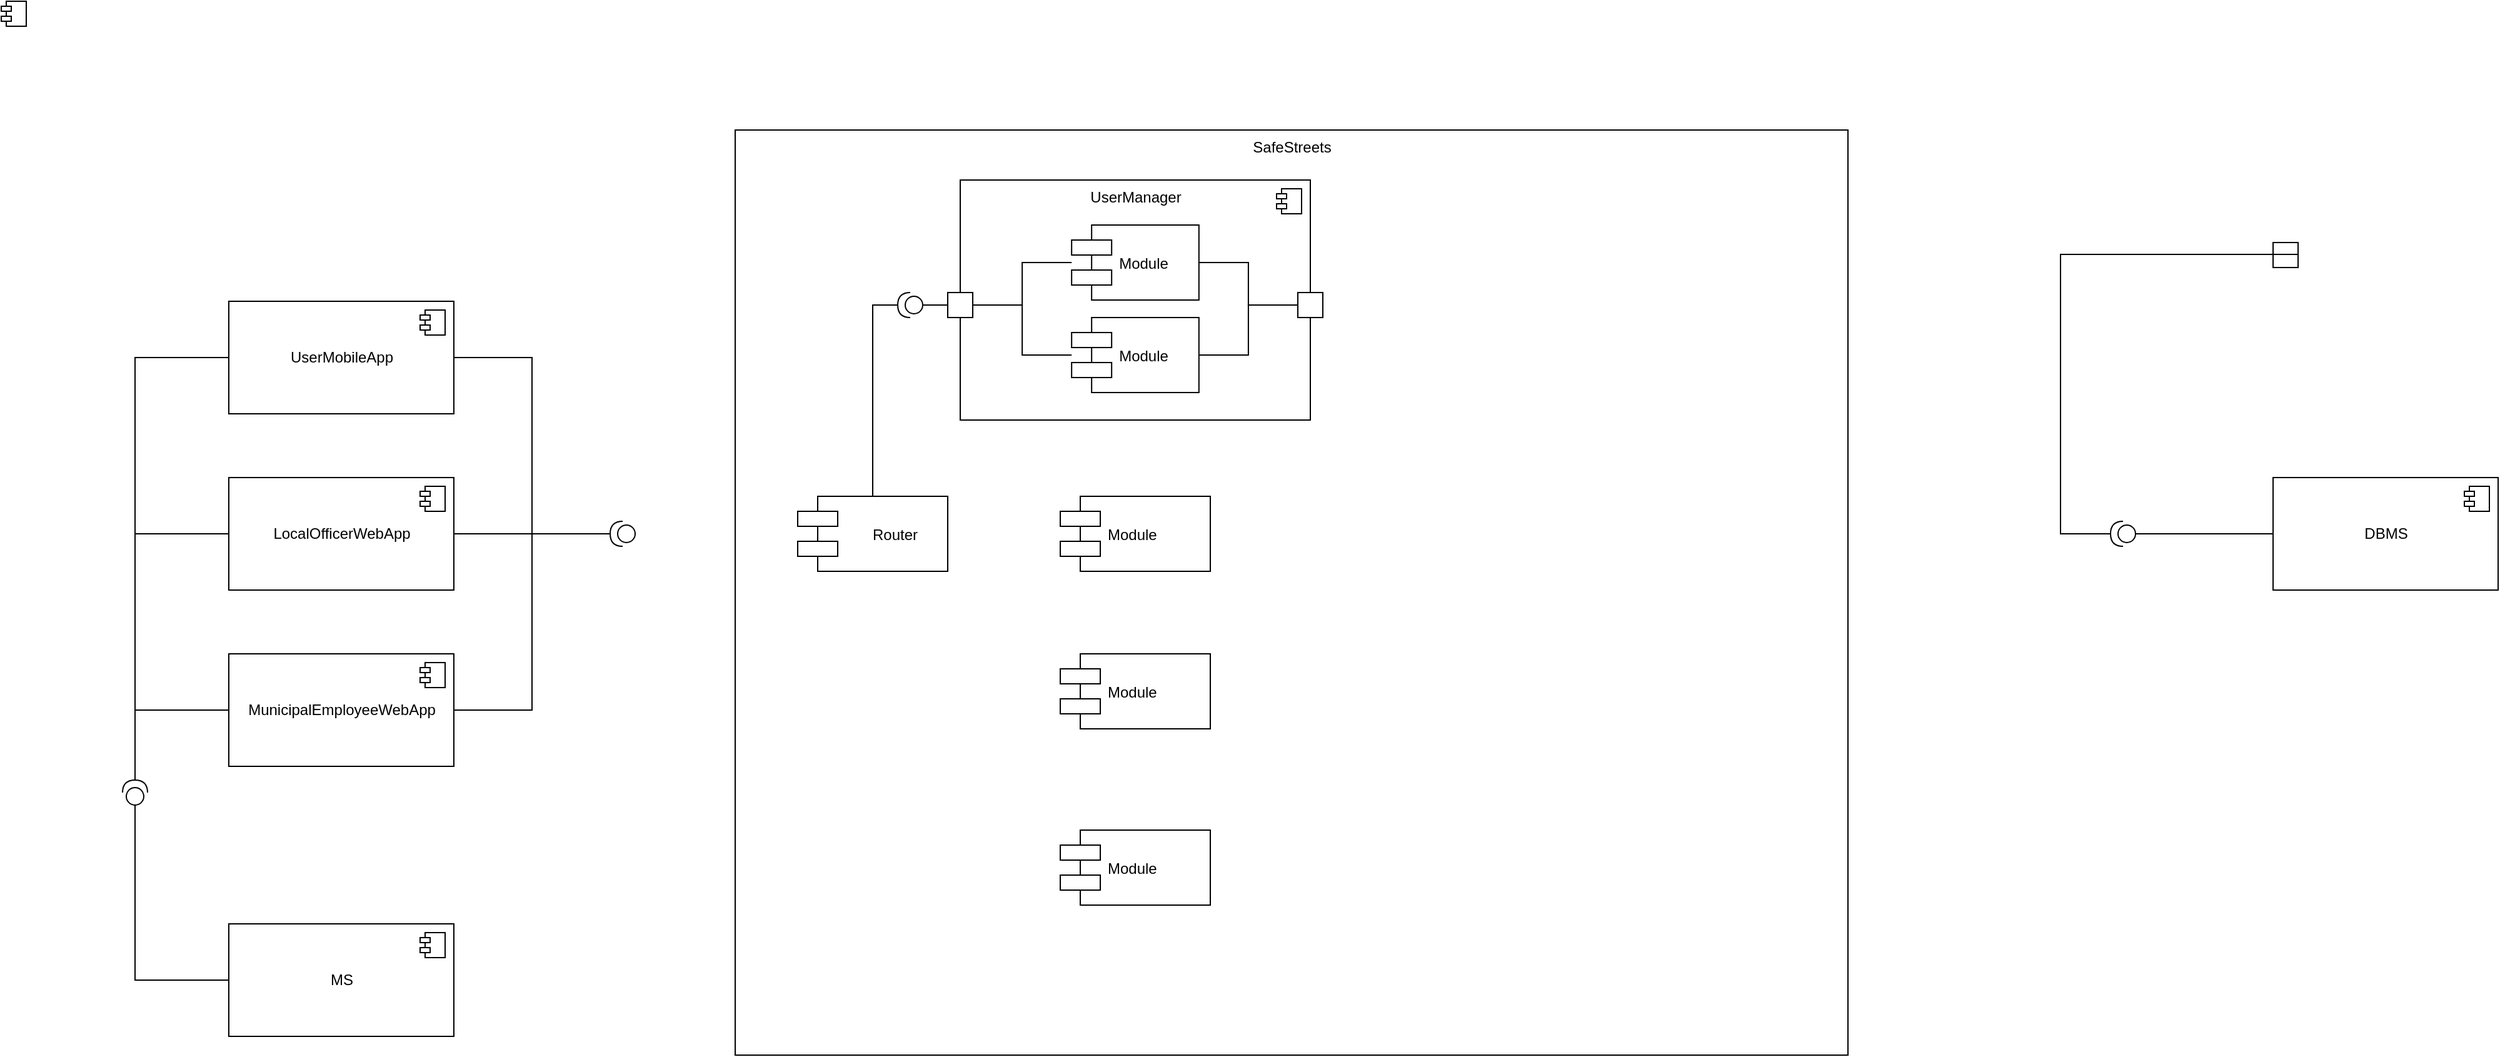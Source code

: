 <mxfile version="12.2.9" type="github" pages="1">
  <diagram id="ICdfpJFsuThwmuI50rdp" name="Page-1">
    <mxGraphModel dx="1683" dy="453" grid="1" gridSize="10" guides="1" tooltips="1" connect="1" arrows="1" fold="1" page="1" pageScale="1" pageWidth="850" pageHeight="1100" math="0" shadow="0">
      <root>
        <mxCell id="0"/>
        <mxCell id="1" parent="0"/>
        <mxCell id="Rg6xezFzuOhrAB8FiAtQ-181" style="edgeStyle=orthogonalEdgeStyle;rounded=0;orthogonalLoop=1;jettySize=auto;html=1;entryX=1;entryY=0.5;entryDx=0;entryDy=0;entryPerimeter=0;endArrow=none;endFill=0;startArrow=none;startFill=0;exitX=1;exitY=0.5;exitDx=0;exitDy=0;" parent="1" source="f9F8cFvLClXmry9gnk70-10" target="Rg6xezFzuOhrAB8FiAtQ-190" edge="1">
          <mxGeometry relative="1" as="geometry">
            <mxPoint x="320" y="318" as="sourcePoint"/>
            <mxPoint x="460" y="433" as="targetPoint"/>
          </mxGeometry>
        </mxCell>
        <mxCell id="Rg6xezFzuOhrAB8FiAtQ-186" style="edgeStyle=orthogonalEdgeStyle;rounded=0;orthogonalLoop=1;jettySize=auto;html=1;entryX=1;entryY=0.5;entryDx=0;entryDy=0;entryPerimeter=0;startArrow=none;startFill=0;endArrow=none;endFill=0;exitX=1;exitY=0.5;exitDx=0;exitDy=0;" parent="1" source="f9F8cFvLClXmry9gnk70-13" target="Rg6xezFzuOhrAB8FiAtQ-190" edge="1">
          <mxGeometry relative="1" as="geometry">
            <mxPoint x="320" y="433" as="sourcePoint"/>
            <mxPoint x="460" y="433" as="targetPoint"/>
          </mxGeometry>
        </mxCell>
        <mxCell id="Rg6xezFzuOhrAB8FiAtQ-187" style="edgeStyle=orthogonalEdgeStyle;rounded=0;orthogonalLoop=1;jettySize=auto;html=1;entryX=1;entryY=0.5;entryDx=0;entryDy=0;entryPerimeter=0;startArrow=none;startFill=0;endArrow=none;endFill=0;exitX=1;exitY=0.5;exitDx=0;exitDy=0;" parent="1" source="f9F8cFvLClXmry9gnk70-15" target="Rg6xezFzuOhrAB8FiAtQ-190" edge="1">
          <mxGeometry relative="1" as="geometry">
            <mxPoint x="320" y="549" as="sourcePoint"/>
            <mxPoint x="460" y="433" as="targetPoint"/>
          </mxGeometry>
        </mxCell>
        <mxCell id="Rg6xezFzuOhrAB8FiAtQ-190" value="" style="shape=providedRequiredInterface;html=1;verticalLabelPosition=bottom;rotation=-180;" parent="1" vertex="1">
          <mxGeometry x="460" y="423" width="20" height="20" as="geometry"/>
        </mxCell>
        <mxCell id="Rg6xezFzuOhrAB8FiAtQ-207" style="edgeStyle=orthogonalEdgeStyle;rounded=0;orthogonalLoop=1;jettySize=auto;html=1;entryX=1;entryY=0.5;entryDx=0;entryDy=0;entryPerimeter=0;startArrow=none;startFill=0;endArrow=none;endFill=0;fontSize=8;exitX=0;exitY=0.5;exitDx=0;exitDy=0;" parent="1" source="f9F8cFvLClXmry9gnk70-10" target="Rg6xezFzuOhrAB8FiAtQ-204" edge="1">
          <mxGeometry relative="1" as="geometry">
            <mxPoint x="170" y="318" as="sourcePoint"/>
          </mxGeometry>
        </mxCell>
        <mxCell id="Rg6xezFzuOhrAB8FiAtQ-208" style="edgeStyle=orthogonalEdgeStyle;rounded=0;orthogonalLoop=1;jettySize=auto;html=1;entryX=1;entryY=0.5;entryDx=0;entryDy=0;entryPerimeter=0;startArrow=none;startFill=0;endArrow=none;endFill=0;fontSize=8;exitX=0;exitY=0.5;exitDx=0;exitDy=0;" parent="1" source="f9F8cFvLClXmry9gnk70-13" target="Rg6xezFzuOhrAB8FiAtQ-204" edge="1">
          <mxGeometry relative="1" as="geometry">
            <mxPoint x="170" y="433" as="sourcePoint"/>
          </mxGeometry>
        </mxCell>
        <mxCell id="Rg6xezFzuOhrAB8FiAtQ-209" style="edgeStyle=orthogonalEdgeStyle;rounded=0;orthogonalLoop=1;jettySize=auto;html=1;entryX=1;entryY=0.5;entryDx=0;entryDy=0;entryPerimeter=0;startArrow=none;startFill=0;endArrow=none;endFill=0;fontSize=8;exitX=0;exitY=0.5;exitDx=0;exitDy=0;" parent="1" source="f9F8cFvLClXmry9gnk70-15" target="Rg6xezFzuOhrAB8FiAtQ-204" edge="1">
          <mxGeometry relative="1" as="geometry">
            <mxPoint x="170" y="549" as="sourcePoint"/>
          </mxGeometry>
        </mxCell>
        <mxCell id="Rg6xezFzuOhrAB8FiAtQ-206" style="edgeStyle=orthogonalEdgeStyle;rounded=0;orthogonalLoop=1;jettySize=auto;html=1;entryX=0;entryY=0.5;entryDx=0;entryDy=0;entryPerimeter=0;startArrow=none;startFill=0;endArrow=none;endFill=0;fontSize=8;exitX=0;exitY=0.5;exitDx=0;exitDy=0;" parent="1" source="f9F8cFvLClXmry9gnk70-25" target="Rg6xezFzuOhrAB8FiAtQ-204" edge="1">
          <mxGeometry relative="1" as="geometry">
            <mxPoint x="185" y="780" as="sourcePoint"/>
          </mxGeometry>
        </mxCell>
        <mxCell id="Rg6xezFzuOhrAB8FiAtQ-204" value="" style="shape=providedRequiredInterface;html=1;verticalLabelPosition=bottom;fontSize=8;align=center;rotation=-90;" parent="1" vertex="1">
          <mxGeometry x="70" y="630" width="20" height="20" as="geometry"/>
        </mxCell>
        <mxCell id="Rg6xezFzuOhrAB8FiAtQ-210" style="edgeStyle=orthogonalEdgeStyle;rounded=0;orthogonalLoop=1;jettySize=auto;html=1;entryX=0;entryY=0.5;entryDx=0;entryDy=0;entryPerimeter=0;startArrow=none;startFill=0;endArrow=none;endFill=0;fontSize=8;exitX=0;exitY=0.5;exitDx=0;exitDy=0;" parent="1" source="f9F8cFvLClXmry9gnk70-32" target="Rg6xezFzuOhrAB8FiAtQ-212" edge="1">
          <mxGeometry relative="1" as="geometry">
            <mxPoint x="1835" y="433.667" as="sourcePoint"/>
          </mxGeometry>
        </mxCell>
        <mxCell id="f9F8cFvLClXmry9gnk70-10" value="UserMobileApp" style="html=1;align=center;" parent="1" vertex="1">
          <mxGeometry x="155" y="247" width="180" height="90" as="geometry"/>
        </mxCell>
        <mxCell id="f9F8cFvLClXmry9gnk70-11" value="" style="shape=component;jettyWidth=8;jettyHeight=4;align=center;" parent="f9F8cFvLClXmry9gnk70-10" vertex="1">
          <mxGeometry x="1" width="20" height="20" relative="1" as="geometry">
            <mxPoint x="-27" y="7" as="offset"/>
          </mxGeometry>
        </mxCell>
        <mxCell id="f9F8cFvLClXmry9gnk70-12" value="&lt;span style=&quot;color: rgba(0 , 0 , 0 , 0) ; font-family: monospace ; font-size: 0px&quot;&gt;%3CmxGraphModel%3E%3Croot%3E%3CmxCell%20id%3D%220%22%2F%3E%3CmxCell%20id%3D%221%22%20parent%3D%220%22%2F%3E%3CmxCell%20id%3D%222%22%20value%3D%22%26amp%3Blaquo%3BAnnotation%26amp%3Braquo%3B%26lt%3Bbr%2F%26gt%3B%26lt%3Bb%26gt%3BComponent%26lt%3B%2Fb%26gt%3B%22%20style%3D%22html%3D1%3B%22%20vertex%3D%221%22%20parent%3D%221%22%3E%3CmxGeometry%20x%3D%22155%22%20y%3D%22270%22%20width%3D%22180%22%20height%3D%2290%22%20as%3D%22geometry%22%2F%3E%3C%2FmxCell%3E%3CmxCell%20id%3D%223%22%20value%3D%22%22%20style%3D%22shape%3Dcomponent%3BjettyWidth%3D8%3BjettyHeight%3D4%3B%22%20vertex%3D%221%22%20parent%3D%222%22%3E%3CmxGeometry%20x%3D%221%22%20width%3D%2220%22%20height%3D%2220%22%20relative%3D%221%22%20as%3D%22geometry%22%3E%3CmxPoint%20x%3D%22-27%22%20y%3D%227%22%20as%3D%22offset%22%2F%3E%3C%2FmxGeometry%3E%3C%2FmxCell%3E%3C%2Froot%3E%3C%2FmxGraphModel%3E&lt;/span&gt;" style="text;html=1;resizable=0;points=[];autosize=1;align=center;verticalAlign=top;spacingTop=-4;" parent="1" vertex="1">
          <mxGeometry x="169" y="543" width="20" height="20" as="geometry"/>
        </mxCell>
        <mxCell id="f9F8cFvLClXmry9gnk70-13" value="LocalOfficerWebApp" style="html=1;align=center;" parent="1" vertex="1">
          <mxGeometry x="155" y="388" width="180" height="90" as="geometry"/>
        </mxCell>
        <mxCell id="f9F8cFvLClXmry9gnk70-14" value="" style="shape=component;jettyWidth=8;jettyHeight=4;align=center;" parent="f9F8cFvLClXmry9gnk70-13" vertex="1">
          <mxGeometry x="1" width="20" height="20" relative="1" as="geometry">
            <mxPoint x="-27" y="7" as="offset"/>
          </mxGeometry>
        </mxCell>
        <mxCell id="f9F8cFvLClXmry9gnk70-15" value="MunicipalEmployeeWebApp" style="html=1;align=center;" parent="1" vertex="1">
          <mxGeometry x="155" y="529" width="180" height="90" as="geometry"/>
        </mxCell>
        <mxCell id="f9F8cFvLClXmry9gnk70-16" value="" style="shape=component;jettyWidth=8;jettyHeight=4;align=center;" parent="f9F8cFvLClXmry9gnk70-15" vertex="1">
          <mxGeometry x="1" width="20" height="20" relative="1" as="geometry">
            <mxPoint x="-27" y="7" as="offset"/>
          </mxGeometry>
        </mxCell>
        <mxCell id="f9F8cFvLClXmry9gnk70-25" value="MS" style="html=1;" parent="1" vertex="1">
          <mxGeometry x="155" y="745" width="180" height="90" as="geometry"/>
        </mxCell>
        <mxCell id="f9F8cFvLClXmry9gnk70-26" value="" style="shape=component;jettyWidth=8;jettyHeight=4;" parent="f9F8cFvLClXmry9gnk70-25" vertex="1">
          <mxGeometry x="1" width="20" height="20" relative="1" as="geometry">
            <mxPoint x="-27" y="7" as="offset"/>
          </mxGeometry>
        </mxCell>
        <mxCell id="f9F8cFvLClXmry9gnk70-32" value="DBMS" style="html=1;align=center;" parent="1" vertex="1">
          <mxGeometry x="1790" y="388" width="180" height="90" as="geometry"/>
        </mxCell>
        <mxCell id="f9F8cFvLClXmry9gnk70-33" value="" style="shape=component;jettyWidth=8;jettyHeight=4;" parent="f9F8cFvLClXmry9gnk70-32" vertex="1">
          <mxGeometry x="1" width="20" height="20" relative="1" as="geometry">
            <mxPoint x="-27" y="7" as="offset"/>
          </mxGeometry>
        </mxCell>
        <mxCell id="f9F8cFvLClXmry9gnk70-35" value="" style="whiteSpace=wrap;html=1;aspect=fixed;" parent="1" vertex="1">
          <mxGeometry x="1790" y="200" width="20" height="20" as="geometry"/>
        </mxCell>
        <mxCell id="f9F8cFvLClXmry9gnk70-36" style="edgeStyle=orthogonalEdgeStyle;rounded=0;orthogonalLoop=1;jettySize=auto;html=1;entryX=1;entryY=0.475;entryDx=0;entryDy=0;entryPerimeter=0;endArrow=none;endFill=0;" parent="1" source="Rg6xezFzuOhrAB8FiAtQ-212" target="f9F8cFvLClXmry9gnk70-35" edge="1">
          <mxGeometry relative="1" as="geometry">
            <mxPoint x="1660" y="433" as="sourcePoint"/>
            <mxPoint x="1560" y="433" as="targetPoint"/>
            <Array as="points">
              <mxPoint x="1620" y="433"/>
            </Array>
          </mxGeometry>
        </mxCell>
        <mxCell id="t4dxVVUfDJno4B-P36dR-10" style="edgeStyle=orthogonalEdgeStyle;rounded=0;orthogonalLoop=1;jettySize=auto;html=1;exitX=0;exitY=0.5;exitDx=0;exitDy=0;entryX=0;entryY=0.25;entryDx=0;entryDy=0;endArrow=none;endFill=0;" edge="1" parent="1" source="f9F8cFvLClXmry9gnk70-35" target="f9F8cFvLClXmry9gnk70-35">
          <mxGeometry relative="1" as="geometry"/>
        </mxCell>
        <mxCell id="f9F8cFvLClXmry9gnk70-8" value="SafeStreets" style="html=1;verticalAlign=top;" parent="1" vertex="1">
          <mxGeometry x="560" y="110" width="890" height="740" as="geometry"/>
        </mxCell>
        <mxCell id="Rg6xezFzuOhrAB8FiAtQ-212" value="" style="shape=providedRequiredInterface;html=1;verticalLabelPosition=bottom;fontSize=8;align=center;rotation=180;" parent="1" vertex="1">
          <mxGeometry x="1660" y="423" width="20" height="20" as="geometry"/>
        </mxCell>
        <mxCell id="f9F8cFvLClXmry9gnk70-9" value="" style="shape=component;jettyWidth=8;jettyHeight=4;" parent="1" vertex="1">
          <mxGeometry x="1" width="20" height="20" relative="1" as="geometry">
            <mxPoint x="-27" y="7" as="offset"/>
          </mxGeometry>
        </mxCell>
        <mxCell id="f9F8cFvLClXmry9gnk70-29" value="Module" style="shape=component;align=left;spacingLeft=36;" parent="1" vertex="1">
          <mxGeometry x="820" y="403" width="120" height="60" as="geometry"/>
        </mxCell>
        <mxCell id="f9F8cFvLClXmry9gnk70-30" value="Module" style="shape=component;align=left;spacingLeft=36;" parent="1" vertex="1">
          <mxGeometry x="820" y="529" width="120" height="60" as="geometry"/>
        </mxCell>
        <mxCell id="f9F8cFvLClXmry9gnk70-31" value="Module" style="shape=component;align=left;spacingLeft=36;" parent="1" vertex="1">
          <mxGeometry x="820" y="670" width="120" height="60" as="geometry"/>
        </mxCell>
        <mxCell id="t4dxVVUfDJno4B-P36dR-6" value="" style="shape=providedRequiredInterface;html=1;verticalLabelPosition=bottom;rotation=180;" vertex="1" parent="1">
          <mxGeometry x="690" y="240" width="20" height="20" as="geometry"/>
        </mxCell>
        <mxCell id="Rg6xezFzuOhrAB8FiAtQ-197" value="Router" style="shape=component;align=center;spacingLeft=36;" parent="1" vertex="1">
          <mxGeometry x="610" y="403" width="120" height="60" as="geometry"/>
        </mxCell>
        <mxCell id="t4dxVVUfDJno4B-P36dR-8" style="edgeStyle=orthogonalEdgeStyle;rounded=0;orthogonalLoop=1;jettySize=auto;html=1;entryX=1;entryY=0.5;entryDx=0;entryDy=0;entryPerimeter=0;endArrow=none;endFill=0;" edge="1" parent="1" source="Rg6xezFzuOhrAB8FiAtQ-197" target="t4dxVVUfDJno4B-P36dR-6">
          <mxGeometry relative="1" as="geometry"/>
        </mxCell>
        <mxCell id="t4dxVVUfDJno4B-P36dR-23" value="" style="group" vertex="1" connectable="0" parent="1">
          <mxGeometry x="740" y="150" width="290" height="192" as="geometry"/>
        </mxCell>
        <mxCell id="t4dxVVUfDJno4B-P36dR-1" value="UserManager" style="html=1;verticalAlign=top;" vertex="1" parent="t4dxVVUfDJno4B-P36dR-23">
          <mxGeometry width="280" height="192" as="geometry"/>
        </mxCell>
        <mxCell id="t4dxVVUfDJno4B-P36dR-2" value="" style="shape=component;jettyWidth=8;jettyHeight=4;" vertex="1" parent="t4dxVVUfDJno4B-P36dR-1">
          <mxGeometry x="1" width="20" height="20" relative="1" as="geometry">
            <mxPoint x="-27" y="7" as="offset"/>
          </mxGeometry>
        </mxCell>
        <mxCell id="t4dxVVUfDJno4B-P36dR-4" style="edgeStyle=orthogonalEdgeStyle;rounded=0;orthogonalLoop=1;jettySize=auto;html=1;entryX=1;entryY=0.5;entryDx=0;entryDy=0;endArrow=none;endFill=0;" edge="1" parent="t4dxVVUfDJno4B-P36dR-1" source="f9F8cFvLClXmry9gnk70-27" target="t4dxVVUfDJno4B-P36dR-3">
          <mxGeometry relative="1" as="geometry"/>
        </mxCell>
        <mxCell id="f9F8cFvLClXmry9gnk70-27" value="Module" style="shape=component;align=left;spacingLeft=36;" parent="t4dxVVUfDJno4B-P36dR-1" vertex="1">
          <mxGeometry x="89.091" y="36" width="101.818" height="60" as="geometry"/>
        </mxCell>
        <mxCell id="t4dxVVUfDJno4B-P36dR-5" style="edgeStyle=orthogonalEdgeStyle;rounded=0;orthogonalLoop=1;jettySize=auto;html=1;entryX=1;entryY=0.5;entryDx=0;entryDy=0;endArrow=none;endFill=0;" edge="1" parent="t4dxVVUfDJno4B-P36dR-1" source="f9F8cFvLClXmry9gnk70-28" target="t4dxVVUfDJno4B-P36dR-3">
          <mxGeometry relative="1" as="geometry"/>
        </mxCell>
        <mxCell id="f9F8cFvLClXmry9gnk70-28" value="Module" style="shape=component;align=left;spacingLeft=36;" parent="t4dxVVUfDJno4B-P36dR-1" vertex="1">
          <mxGeometry x="89.091" y="110" width="101.818" height="60" as="geometry"/>
        </mxCell>
        <mxCell id="t4dxVVUfDJno4B-P36dR-3" value="" style="whiteSpace=wrap;html=1;aspect=fixed;" vertex="1" parent="t4dxVVUfDJno4B-P36dR-1">
          <mxGeometry x="-10" y="90" width="20" height="20" as="geometry"/>
        </mxCell>
        <mxCell id="t4dxVVUfDJno4B-P36dR-7" style="edgeStyle=orthogonalEdgeStyle;rounded=0;orthogonalLoop=1;jettySize=auto;html=1;entryX=0;entryY=0.5;entryDx=0;entryDy=0;entryPerimeter=0;endArrow=none;endFill=0;" edge="1" parent="t4dxVVUfDJno4B-P36dR-23" source="t4dxVVUfDJno4B-P36dR-3" target="t4dxVVUfDJno4B-P36dR-6">
          <mxGeometry relative="1" as="geometry"/>
        </mxCell>
        <mxCell id="t4dxVVUfDJno4B-P36dR-20" value="" style="whiteSpace=wrap;html=1;aspect=fixed;" vertex="1" parent="t4dxVVUfDJno4B-P36dR-23">
          <mxGeometry x="270" y="90" width="20" height="20" as="geometry"/>
        </mxCell>
        <mxCell id="t4dxVVUfDJno4B-P36dR-21" style="edgeStyle=orthogonalEdgeStyle;rounded=0;orthogonalLoop=1;jettySize=auto;html=1;entryX=0;entryY=0.5;entryDx=0;entryDy=0;endArrow=none;endFill=0;" edge="1" parent="t4dxVVUfDJno4B-P36dR-23" source="f9F8cFvLClXmry9gnk70-27" target="t4dxVVUfDJno4B-P36dR-20">
          <mxGeometry relative="1" as="geometry"/>
        </mxCell>
        <mxCell id="t4dxVVUfDJno4B-P36dR-22" style="edgeStyle=orthogonalEdgeStyle;rounded=0;orthogonalLoop=1;jettySize=auto;html=1;entryX=0;entryY=0.5;entryDx=0;entryDy=0;endArrow=none;endFill=0;" edge="1" parent="t4dxVVUfDJno4B-P36dR-23" source="f9F8cFvLClXmry9gnk70-28" target="t4dxVVUfDJno4B-P36dR-20">
          <mxGeometry relative="1" as="geometry"/>
        </mxCell>
      </root>
    </mxGraphModel>
  </diagram>
</mxfile>
